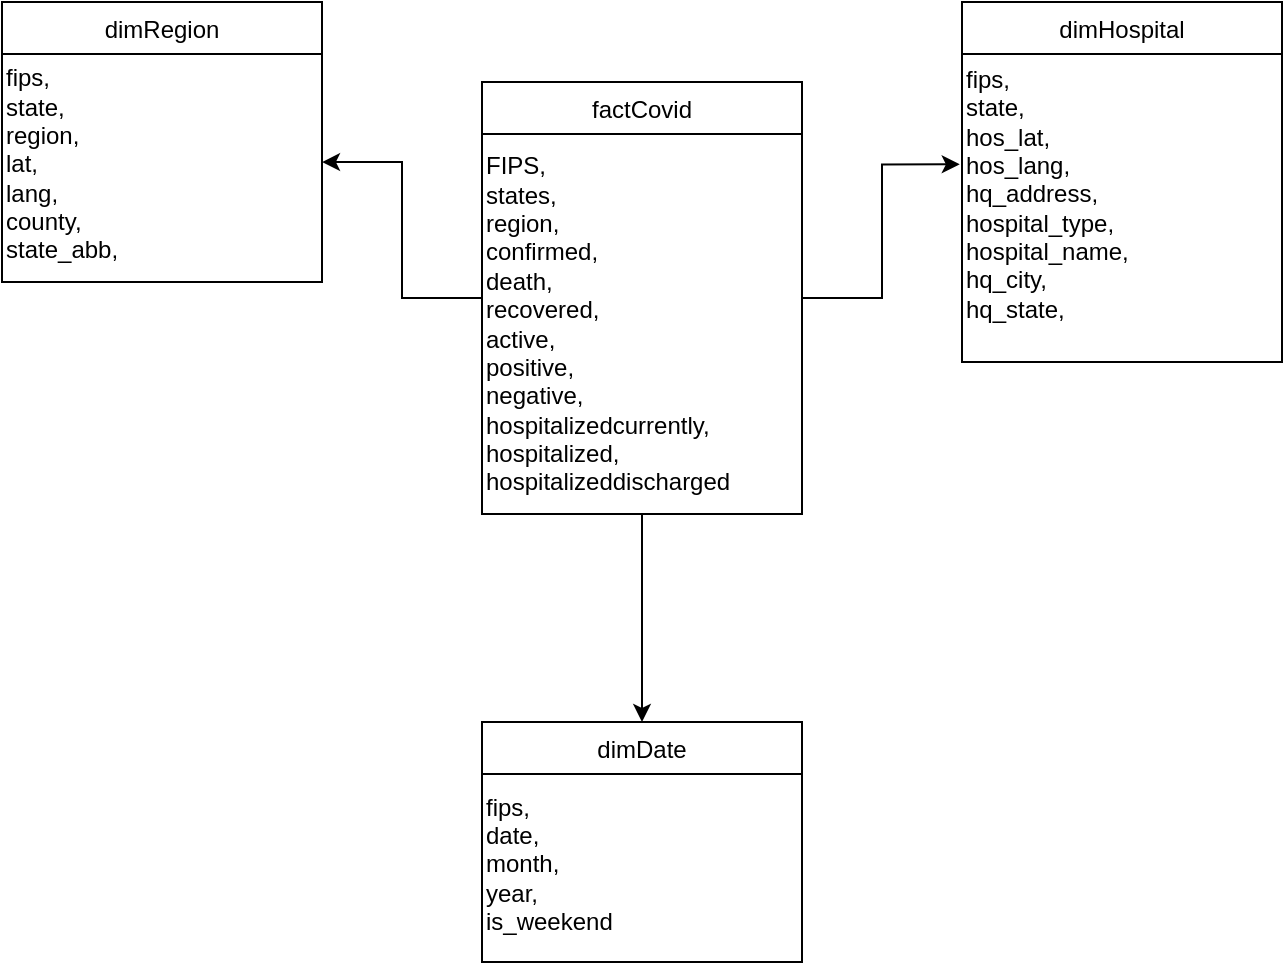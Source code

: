 <mxfile version="20.6.0" type="device"><diagram id="C5RBs43oDa-KdzZeNtuy" name="Page-1"><mxGraphModel dx="1157" dy="643" grid="1" gridSize="10" guides="1" tooltips="1" connect="1" arrows="1" fold="1" page="1" pageScale="1" pageWidth="827" pageHeight="1169" math="0" shadow="0"><root><mxCell id="WIyWlLk6GJQsqaUBKTNV-0"/><mxCell id="WIyWlLk6GJQsqaUBKTNV-1" parent="WIyWlLk6GJQsqaUBKTNV-0"/><mxCell id="zkfFHV4jXpPFQw0GAbJ--17" value="dimRegion" style="swimlane;fontStyle=0;align=center;verticalAlign=top;childLayout=stackLayout;horizontal=1;startSize=26;horizontalStack=0;resizeParent=1;resizeLast=0;collapsible=1;marginBottom=0;rounded=0;shadow=0;strokeWidth=1;" parent="WIyWlLk6GJQsqaUBKTNV-1" vertex="1"><mxGeometry x="100" y="200" width="160" height="140" as="geometry"><mxRectangle x="550" y="140" width="160" height="26" as="alternateBounds"/></mxGeometry></mxCell><mxCell id="rimxhESdjifDU19nD8JN-21" value="&lt;div&gt;fips,&lt;/div&gt;&lt;div&gt;state,&lt;/div&gt;&lt;div&gt;region,&lt;/div&gt;&lt;div&gt;lat,&lt;/div&gt;&lt;div&gt;lang,&lt;/div&gt;&lt;div&gt;county,&lt;/div&gt;&lt;div&gt;state_abb,&lt;/div&gt;" style="text;html=1;align=left;verticalAlign=middle;resizable=0;points=[];autosize=1;strokeColor=none;fillColor=none;" vertex="1" parent="zkfFHV4jXpPFQw0GAbJ--17"><mxGeometry y="26" width="160" height="110" as="geometry"/></mxCell><mxCell id="rimxhESdjifDU19nD8JN-35" style="edgeStyle=orthogonalEdgeStyle;rounded=0;orthogonalLoop=1;jettySize=auto;html=1;exitX=1;exitY=0.5;exitDx=0;exitDy=0;entryX=-0.007;entryY=0.394;entryDx=0;entryDy=0;entryPerimeter=0;" edge="1" parent="WIyWlLk6GJQsqaUBKTNV-1" source="rimxhESdjifDU19nD8JN-26" target="rimxhESdjifDU19nD8JN-32"><mxGeometry relative="1" as="geometry"/></mxCell><mxCell id="rimxhESdjifDU19nD8JN-38" style="edgeStyle=orthogonalEdgeStyle;rounded=0;orthogonalLoop=1;jettySize=auto;html=1;exitX=0;exitY=0.5;exitDx=0;exitDy=0;entryX=1;entryY=0.491;entryDx=0;entryDy=0;entryPerimeter=0;" edge="1" parent="WIyWlLk6GJQsqaUBKTNV-1" source="rimxhESdjifDU19nD8JN-26" target="rimxhESdjifDU19nD8JN-21"><mxGeometry relative="1" as="geometry"/></mxCell><mxCell id="rimxhESdjifDU19nD8JN-39" style="edgeStyle=orthogonalEdgeStyle;rounded=0;orthogonalLoop=1;jettySize=auto;html=1;exitX=0.5;exitY=1;exitDx=0;exitDy=0;" edge="1" parent="WIyWlLk6GJQsqaUBKTNV-1" source="rimxhESdjifDU19nD8JN-26" target="rimxhESdjifDU19nD8JN-33"><mxGeometry relative="1" as="geometry"/></mxCell><mxCell id="rimxhESdjifDU19nD8JN-26" value="factCovid" style="swimlane;fontStyle=0;align=center;verticalAlign=top;childLayout=stackLayout;horizontal=1;startSize=26;horizontalStack=0;resizeParent=1;resizeLast=0;collapsible=1;marginBottom=0;rounded=0;shadow=0;strokeWidth=1;" vertex="1" parent="WIyWlLk6GJQsqaUBKTNV-1"><mxGeometry x="340" y="240" width="160" height="216" as="geometry"><mxRectangle x="340" y="240" width="160" height="26" as="alternateBounds"/></mxGeometry></mxCell><mxCell id="rimxhESdjifDU19nD8JN-27" value="&lt;div&gt;FIPS,&lt;/div&gt;&lt;div&gt;states,&lt;/div&gt;&lt;div&gt;region,&lt;/div&gt;&lt;div&gt;confirmed,&lt;/div&gt;&lt;div&gt;death,&lt;/div&gt;&lt;div&gt;recovered,&lt;/div&gt;&lt;div&gt;active,&lt;/div&gt;&lt;div&gt;positive,&lt;/div&gt;&lt;div&gt;negative,&lt;/div&gt;&lt;div&gt;hospitalizedcurrently,&lt;/div&gt;&lt;div&gt;hospitalized,&lt;/div&gt;&lt;div&gt;hospitalizeddischarged&lt;/div&gt;" style="text;html=1;align=left;verticalAlign=middle;resizable=0;points=[];autosize=1;strokeColor=none;fillColor=none;" vertex="1" parent="rimxhESdjifDU19nD8JN-26"><mxGeometry y="26" width="160" height="190" as="geometry"/></mxCell><mxCell id="rimxhESdjifDU19nD8JN-31" value="dimHospital" style="swimlane;fontStyle=0;align=center;verticalAlign=top;childLayout=stackLayout;horizontal=1;startSize=26;horizontalStack=0;resizeParent=1;resizeLast=0;collapsible=1;marginBottom=0;rounded=0;shadow=0;strokeWidth=1;" vertex="1" parent="WIyWlLk6GJQsqaUBKTNV-1"><mxGeometry x="580" y="200" width="160" height="180" as="geometry"><mxRectangle x="550" y="140" width="160" height="26" as="alternateBounds"/></mxGeometry></mxCell><mxCell id="rimxhESdjifDU19nD8JN-32" value="&lt;div&gt;fips,&lt;/div&gt;&lt;div&gt;state,&lt;/div&gt;&lt;div&gt;hos_lat,&lt;/div&gt;&lt;div&gt;hos_lang,&lt;/div&gt;&lt;div&gt;hq_address,&lt;/div&gt;&lt;div&gt;hospital_type,&lt;/div&gt;&lt;div&gt;hospital_name,&lt;/div&gt;&lt;div&gt;hq_city,&lt;/div&gt;&lt;div&gt;hq_state,&lt;/div&gt;" style="text;html=1;align=left;verticalAlign=middle;resizable=0;points=[];autosize=1;strokeColor=none;fillColor=none;" vertex="1" parent="rimxhESdjifDU19nD8JN-31"><mxGeometry y="26" width="160" height="140" as="geometry"/></mxCell><mxCell id="rimxhESdjifDU19nD8JN-33" value="dimDate" style="swimlane;fontStyle=0;align=center;verticalAlign=top;childLayout=stackLayout;horizontal=1;startSize=26;horizontalStack=0;resizeParent=1;resizeLast=0;collapsible=1;marginBottom=0;rounded=0;shadow=0;strokeWidth=1;" vertex="1" parent="WIyWlLk6GJQsqaUBKTNV-1"><mxGeometry x="340" y="560" width="160" height="120" as="geometry"><mxRectangle x="550" y="140" width="160" height="26" as="alternateBounds"/></mxGeometry></mxCell><mxCell id="rimxhESdjifDU19nD8JN-34" value="&lt;div&gt;fips,&lt;/div&gt;&lt;div&gt;date,&lt;/div&gt;&lt;div&gt;month,&lt;/div&gt;&lt;div&gt;year,&lt;/div&gt;&lt;div&gt;is_weekend&lt;/div&gt;" style="text;html=1;align=left;verticalAlign=middle;resizable=0;points=[];autosize=1;strokeColor=none;fillColor=none;" vertex="1" parent="rimxhESdjifDU19nD8JN-33"><mxGeometry y="26" width="160" height="90" as="geometry"/></mxCell></root></mxGraphModel></diagram></mxfile>